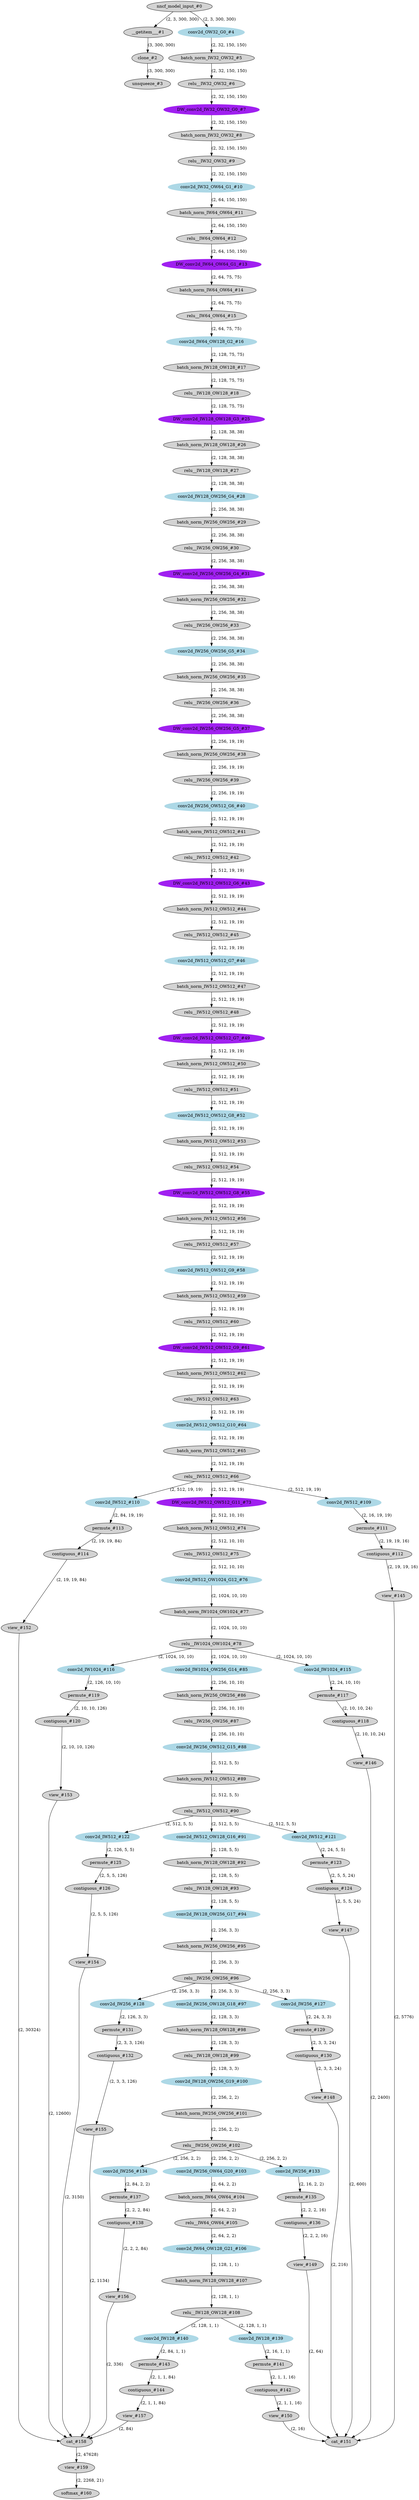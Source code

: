 strict digraph  {
"0 /nncf_model_input_0" [id=0, label="nncf_model_input_#0", style=filled, type=nncf_model_input];
"1 MobileNetSSD/__getitem___0" [id=1, label="__getitem___#1", style=filled, type=__getitem__];
"2 MobileNetSSD/clone_0" [id=2, label="clone_#2", style=filled, type=clone];
"3 MobileNetSSD/unsqueeze_0" [id=3, label="unsqueeze_#3", style=filled, type=unsqueeze];
"4 MobileNetSSD/MultiOutputSequential[basenet]/Sequential[0]/NNCFConv2d[0]/conv2d_0" [color=lightblue, id=4, label="conv2d_OW32_G0_#4", style=filled, type=conv2d];
"5 MobileNetSSD/MultiOutputSequential[basenet]/Sequential[0]/NNCFBatchNorm2d[1]/batch_norm_0" [id=5, label="batch_norm_IW32_OW32_#5", style=filled, type=batch_norm];
"6 MobileNetSSD/MultiOutputSequential[basenet]/Sequential[0]/ReLU[2]/relu__0" [id=6, label="relu__IW32_OW32_#6", style=filled, type=relu_];
"7 MobileNetSSD/MultiOutputSequential[basenet]/Sequential[1]/NNCFConv2d[0]/conv2d_0" [color=purple, id=7, label="DW_conv2d_IW32_OW32_G0_#7", style=filled, type=conv2d];
"8 MobileNetSSD/MultiOutputSequential[basenet]/Sequential[1]/NNCFBatchNorm2d[1]/batch_norm_0" [id=8, label="batch_norm_IW32_OW32_#8", style=filled, type=batch_norm];
"9 MobileNetSSD/MultiOutputSequential[basenet]/Sequential[1]/ReLU[2]/relu__0" [id=9, label="relu__IW32_OW32_#9", style=filled, type=relu_];
"10 MobileNetSSD/MultiOutputSequential[basenet]/Sequential[1]/NNCFConv2d[3]/conv2d_0" [color=lightblue, id=10, label="conv2d_IW32_OW64_G1_#10", style=filled, type=conv2d];
"11 MobileNetSSD/MultiOutputSequential[basenet]/Sequential[1]/NNCFBatchNorm2d[4]/batch_norm_0" [id=11, label="batch_norm_IW64_OW64_#11", style=filled, type=batch_norm];
"12 MobileNetSSD/MultiOutputSequential[basenet]/Sequential[1]/ReLU[5]/relu__0" [id=12, label="relu__IW64_OW64_#12", style=filled, type=relu_];
"13 MobileNetSSD/MultiOutputSequential[basenet]/Sequential[2]/NNCFConv2d[0]/conv2d_0" [color=purple, id=13, label="DW_conv2d_IW64_OW64_G1_#13", style=filled, type=conv2d];
"14 MobileNetSSD/MultiOutputSequential[basenet]/Sequential[2]/NNCFBatchNorm2d[1]/batch_norm_0" [id=14, label="batch_norm_IW64_OW64_#14", style=filled, type=batch_norm];
"15 MobileNetSSD/MultiOutputSequential[basenet]/Sequential[2]/ReLU[2]/relu__0" [id=15, label="relu__IW64_OW64_#15", style=filled, type=relu_];
"16 MobileNetSSD/MultiOutputSequential[basenet]/Sequential[2]/NNCFConv2d[3]/conv2d_0" [color=lightblue, id=16, label="conv2d_IW64_OW128_G2_#16", style=filled, type=conv2d];
"17 MobileNetSSD/MultiOutputSequential[basenet]/Sequential[2]/NNCFBatchNorm2d[4]/batch_norm_0" [id=17, label="batch_norm_IW128_OW128_#17", style=filled, type=batch_norm];
"18 MobileNetSSD/MultiOutputSequential[basenet]/Sequential[2]/ReLU[5]/relu__0" [id=18, label="relu__IW128_OW128_#18", style=filled, type=relu_];
"19 MobileNetSSD/MultiOutputSequential[basenet]/Sequential[4]/NNCFConv2d[0]/conv2d_0" [color=purple, id=19, label="DW_conv2d_IW128_OW128_G3_#25", style=filled, type=conv2d];
"20 MobileNetSSD/MultiOutputSequential[basenet]/Sequential[4]/NNCFBatchNorm2d[1]/batch_norm_0" [id=20, label="batch_norm_IW128_OW128_#26", style=filled, type=batch_norm];
"21 MobileNetSSD/MultiOutputSequential[basenet]/Sequential[4]/ReLU[2]/relu__0" [id=21, label="relu__IW128_OW128_#27", style=filled, type=relu_];
"22 MobileNetSSD/MultiOutputSequential[basenet]/Sequential[4]/NNCFConv2d[3]/conv2d_0" [color=lightblue, id=22, label="conv2d_IW128_OW256_G4_#28", style=filled, type=conv2d];
"23 MobileNetSSD/MultiOutputSequential[basenet]/Sequential[4]/NNCFBatchNorm2d[4]/batch_norm_0" [id=23, label="batch_norm_IW256_OW256_#29", style=filled, type=batch_norm];
"24 MobileNetSSD/MultiOutputSequential[basenet]/Sequential[4]/ReLU[5]/relu__0" [id=24, label="relu__IW256_OW256_#30", style=filled, type=relu_];
"25 MobileNetSSD/MultiOutputSequential[basenet]/Sequential[5]/NNCFConv2d[0]/conv2d_0" [color=purple, id=25, label="DW_conv2d_IW256_OW256_G4_#31", style=filled, type=conv2d];
"26 MobileNetSSD/MultiOutputSequential[basenet]/Sequential[5]/NNCFBatchNorm2d[1]/batch_norm_0" [id=26, label="batch_norm_IW256_OW256_#32", style=filled, type=batch_norm];
"27 MobileNetSSD/MultiOutputSequential[basenet]/Sequential[5]/ReLU[2]/relu__0" [id=27, label="relu__IW256_OW256_#33", style=filled, type=relu_];
"28 MobileNetSSD/MultiOutputSequential[basenet]/Sequential[5]/NNCFConv2d[3]/conv2d_0" [color=lightblue, id=28, label="conv2d_IW256_OW256_G5_#34", style=filled, type=conv2d];
"29 MobileNetSSD/MultiOutputSequential[basenet]/Sequential[5]/NNCFBatchNorm2d[4]/batch_norm_0" [id=29, label="batch_norm_IW256_OW256_#35", style=filled, type=batch_norm];
"30 MobileNetSSD/MultiOutputSequential[basenet]/Sequential[5]/ReLU[5]/relu__0" [id=30, label="relu__IW256_OW256_#36", style=filled, type=relu_];
"31 MobileNetSSD/MultiOutputSequential[basenet]/Sequential[6]/NNCFConv2d[0]/conv2d_0" [color=purple, id=31, label="DW_conv2d_IW256_OW256_G5_#37", style=filled, type=conv2d];
"32 MobileNetSSD/MultiOutputSequential[basenet]/Sequential[6]/NNCFBatchNorm2d[1]/batch_norm_0" [id=32, label="batch_norm_IW256_OW256_#38", style=filled, type=batch_norm];
"33 MobileNetSSD/MultiOutputSequential[basenet]/Sequential[6]/ReLU[2]/relu__0" [id=33, label="relu__IW256_OW256_#39", style=filled, type=relu_];
"34 MobileNetSSD/MultiOutputSequential[basenet]/Sequential[6]/NNCFConv2d[3]/conv2d_0" [color=lightblue, id=34, label="conv2d_IW256_OW512_G6_#40", style=filled, type=conv2d];
"35 MobileNetSSD/MultiOutputSequential[basenet]/Sequential[6]/NNCFBatchNorm2d[4]/batch_norm_0" [id=35, label="batch_norm_IW512_OW512_#41", style=filled, type=batch_norm];
"36 MobileNetSSD/MultiOutputSequential[basenet]/Sequential[6]/ReLU[5]/relu__0" [id=36, label="relu__IW512_OW512_#42", style=filled, type=relu_];
"37 MobileNetSSD/MultiOutputSequential[basenet]/Sequential[7]/NNCFConv2d[0]/conv2d_0" [color=purple, id=37, label="DW_conv2d_IW512_OW512_G6_#43", style=filled, type=conv2d];
"38 MobileNetSSD/MultiOutputSequential[basenet]/Sequential[7]/NNCFBatchNorm2d[1]/batch_norm_0" [id=38, label="batch_norm_IW512_OW512_#44", style=filled, type=batch_norm];
"39 MobileNetSSD/MultiOutputSequential[basenet]/Sequential[7]/ReLU[2]/relu__0" [id=39, label="relu__IW512_OW512_#45", style=filled, type=relu_];
"40 MobileNetSSD/MultiOutputSequential[basenet]/Sequential[7]/NNCFConv2d[3]/conv2d_0" [color=lightblue, id=40, label="conv2d_IW512_OW512_G7_#46", style=filled, type=conv2d];
"41 MobileNetSSD/MultiOutputSequential[basenet]/Sequential[7]/NNCFBatchNorm2d[4]/batch_norm_0" [id=41, label="batch_norm_IW512_OW512_#47", style=filled, type=batch_norm];
"42 MobileNetSSD/MultiOutputSequential[basenet]/Sequential[7]/ReLU[5]/relu__0" [id=42, label="relu__IW512_OW512_#48", style=filled, type=relu_];
"43 MobileNetSSD/MultiOutputSequential[basenet]/Sequential[8]/NNCFConv2d[0]/conv2d_0" [color=purple, id=43, label="DW_conv2d_IW512_OW512_G7_#49", style=filled, type=conv2d];
"44 MobileNetSSD/MultiOutputSequential[basenet]/Sequential[8]/NNCFBatchNorm2d[1]/batch_norm_0" [id=44, label="batch_norm_IW512_OW512_#50", style=filled, type=batch_norm];
"45 MobileNetSSD/MultiOutputSequential[basenet]/Sequential[8]/ReLU[2]/relu__0" [id=45, label="relu__IW512_OW512_#51", style=filled, type=relu_];
"46 MobileNetSSD/MultiOutputSequential[basenet]/Sequential[8]/NNCFConv2d[3]/conv2d_0" [color=lightblue, id=46, label="conv2d_IW512_OW512_G8_#52", style=filled, type=conv2d];
"47 MobileNetSSD/MultiOutputSequential[basenet]/Sequential[8]/NNCFBatchNorm2d[4]/batch_norm_0" [id=47, label="batch_norm_IW512_OW512_#53", style=filled, type=batch_norm];
"48 MobileNetSSD/MultiOutputSequential[basenet]/Sequential[8]/ReLU[5]/relu__0" [id=48, label="relu__IW512_OW512_#54", style=filled, type=relu_];
"49 MobileNetSSD/MultiOutputSequential[basenet]/Sequential[9]/NNCFConv2d[0]/conv2d_0" [color=purple, id=49, label="DW_conv2d_IW512_OW512_G8_#55", style=filled, type=conv2d];
"50 MobileNetSSD/MultiOutputSequential[basenet]/Sequential[9]/NNCFBatchNorm2d[1]/batch_norm_0" [id=50, label="batch_norm_IW512_OW512_#56", style=filled, type=batch_norm];
"51 MobileNetSSD/MultiOutputSequential[basenet]/Sequential[9]/ReLU[2]/relu__0" [id=51, label="relu__IW512_OW512_#57", style=filled, type=relu_];
"52 MobileNetSSD/MultiOutputSequential[basenet]/Sequential[9]/NNCFConv2d[3]/conv2d_0" [color=lightblue, id=52, label="conv2d_IW512_OW512_G9_#58", style=filled, type=conv2d];
"53 MobileNetSSD/MultiOutputSequential[basenet]/Sequential[9]/NNCFBatchNorm2d[4]/batch_norm_0" [id=53, label="batch_norm_IW512_OW512_#59", style=filled, type=batch_norm];
"54 MobileNetSSD/MultiOutputSequential[basenet]/Sequential[9]/ReLU[5]/relu__0" [id=54, label="relu__IW512_OW512_#60", style=filled, type=relu_];
"55 MobileNetSSD/MultiOutputSequential[basenet]/Sequential[10]/NNCFConv2d[0]/conv2d_0" [color=purple, id=55, label="DW_conv2d_IW512_OW512_G9_#61", style=filled, type=conv2d];
"56 MobileNetSSD/MultiOutputSequential[basenet]/Sequential[10]/NNCFBatchNorm2d[1]/batch_norm_0" [id=56, label="batch_norm_IW512_OW512_#62", style=filled, type=batch_norm];
"57 MobileNetSSD/MultiOutputSequential[basenet]/Sequential[10]/ReLU[2]/relu__0" [id=57, label="relu__IW512_OW512_#63", style=filled, type=relu_];
"58 MobileNetSSD/MultiOutputSequential[basenet]/Sequential[10]/NNCFConv2d[3]/conv2d_0" [color=lightblue, id=58, label="conv2d_IW512_OW512_G10_#64", style=filled, type=conv2d];
"59 MobileNetSSD/MultiOutputSequential[basenet]/Sequential[10]/NNCFBatchNorm2d[4]/batch_norm_0" [id=59, label="batch_norm_IW512_OW512_#65", style=filled, type=batch_norm];
"60 MobileNetSSD/MultiOutputSequential[basenet]/Sequential[10]/ReLU[5]/relu__0" [id=60, label="relu__IW512_OW512_#66", style=filled, type=relu_];
"61 MobileNetSSD/MultiOutputSequential[basenet]/Sequential[12]/NNCFConv2d[0]/conv2d_0" [color=purple, id=61, label="DW_conv2d_IW512_OW512_G11_#73", style=filled, type=conv2d];
"62 MobileNetSSD/MultiOutputSequential[basenet]/Sequential[12]/NNCFBatchNorm2d[1]/batch_norm_0" [id=62, label="batch_norm_IW512_OW512_#74", style=filled, type=batch_norm];
"63 MobileNetSSD/MultiOutputSequential[basenet]/Sequential[12]/ReLU[2]/relu__0" [id=63, label="relu__IW512_OW512_#75", style=filled, type=relu_];
"64 MobileNetSSD/MultiOutputSequential[basenet]/Sequential[12]/NNCFConv2d[3]/conv2d_0" [color=lightblue, id=64, label="conv2d_IW512_OW1024_G12_#76", style=filled, type=conv2d];
"65 MobileNetSSD/MultiOutputSequential[basenet]/Sequential[12]/NNCFBatchNorm2d[4]/batch_norm_0" [id=65, label="batch_norm_IW1024_OW1024_#77", style=filled, type=batch_norm];
"66 MobileNetSSD/MultiOutputSequential[basenet]/Sequential[12]/ReLU[5]/relu__0" [id=66, label="relu__IW1024_OW1024_#78", style=filled, type=relu_];
"67 MobileNetSSD/MultiOutputSequential[extras]/Sequential[0]/NNCFConv2d[0]/conv2d_0" [color=lightblue, id=67, label="conv2d_IW1024_OW256_G14_#85", style=filled, type=conv2d];
"68 MobileNetSSD/MultiOutputSequential[extras]/Sequential[0]/NNCFBatchNorm2d[1]/batch_norm_0" [id=68, label="batch_norm_IW256_OW256_#86", style=filled, type=batch_norm];
"69 MobileNetSSD/MultiOutputSequential[extras]/Sequential[0]/ReLU[2]/relu__0" [id=69, label="relu__IW256_OW256_#87", style=filled, type=relu_];
"70 MobileNetSSD/MultiOutputSequential[extras]/Sequential[1]/NNCFConv2d[0]/conv2d_0" [color=lightblue, id=70, label="conv2d_IW256_OW512_G15_#88", style=filled, type=conv2d];
"71 MobileNetSSD/MultiOutputSequential[extras]/Sequential[1]/NNCFBatchNorm2d[1]/batch_norm_0" [id=71, label="batch_norm_IW512_OW512_#89", style=filled, type=batch_norm];
"72 MobileNetSSD/MultiOutputSequential[extras]/Sequential[1]/ReLU[2]/relu__0" [id=72, label="relu__IW512_OW512_#90", style=filled, type=relu_];
"73 MobileNetSSD/MultiOutputSequential[extras]/Sequential[2]/NNCFConv2d[0]/conv2d_0" [color=lightblue, id=73, label="conv2d_IW512_OW128_G16_#91", style=filled, type=conv2d];
"74 MobileNetSSD/MultiOutputSequential[extras]/Sequential[2]/NNCFBatchNorm2d[1]/batch_norm_0" [id=74, label="batch_norm_IW128_OW128_#92", style=filled, type=batch_norm];
"75 MobileNetSSD/MultiOutputSequential[extras]/Sequential[2]/ReLU[2]/relu__0" [id=75, label="relu__IW128_OW128_#93", style=filled, type=relu_];
"76 MobileNetSSD/MultiOutputSequential[extras]/Sequential[3]/NNCFConv2d[0]/conv2d_0" [color=lightblue, id=76, label="conv2d_IW128_OW256_G17_#94", style=filled, type=conv2d];
"77 MobileNetSSD/MultiOutputSequential[extras]/Sequential[3]/NNCFBatchNorm2d[1]/batch_norm_0" [id=77, label="batch_norm_IW256_OW256_#95", style=filled, type=batch_norm];
"78 MobileNetSSD/MultiOutputSequential[extras]/Sequential[3]/ReLU[2]/relu__0" [id=78, label="relu__IW256_OW256_#96", style=filled, type=relu_];
"79 MobileNetSSD/MultiOutputSequential[extras]/Sequential[4]/NNCFConv2d[0]/conv2d_0" [color=lightblue, id=79, label="conv2d_IW256_OW128_G18_#97", style=filled, type=conv2d];
"80 MobileNetSSD/MultiOutputSequential[extras]/Sequential[4]/NNCFBatchNorm2d[1]/batch_norm_0" [id=80, label="batch_norm_IW128_OW128_#98", style=filled, type=batch_norm];
"81 MobileNetSSD/MultiOutputSequential[extras]/Sequential[4]/ReLU[2]/relu__0" [id=81, label="relu__IW128_OW128_#99", style=filled, type=relu_];
"82 MobileNetSSD/MultiOutputSequential[extras]/Sequential[5]/NNCFConv2d[0]/conv2d_0" [color=lightblue, id=82, label="conv2d_IW128_OW256_G19_#100", style=filled, type=conv2d];
"83 MobileNetSSD/MultiOutputSequential[extras]/Sequential[5]/NNCFBatchNorm2d[1]/batch_norm_0" [id=83, label="batch_norm_IW256_OW256_#101", style=filled, type=batch_norm];
"84 MobileNetSSD/MultiOutputSequential[extras]/Sequential[5]/ReLU[2]/relu__0" [id=84, label="relu__IW256_OW256_#102", style=filled, type=relu_];
"85 MobileNetSSD/MultiOutputSequential[extras]/Sequential[6]/NNCFConv2d[0]/conv2d_0" [color=lightblue, id=85, label="conv2d_IW256_OW64_G20_#103", style=filled, type=conv2d];
"86 MobileNetSSD/MultiOutputSequential[extras]/Sequential[6]/NNCFBatchNorm2d[1]/batch_norm_0" [id=86, label="batch_norm_IW64_OW64_#104", style=filled, type=batch_norm];
"87 MobileNetSSD/MultiOutputSequential[extras]/Sequential[6]/ReLU[2]/relu__0" [id=87, label="relu__IW64_OW64_#105", style=filled, type=relu_];
"88 MobileNetSSD/MultiOutputSequential[extras]/Sequential[7]/NNCFConv2d[0]/conv2d_0" [color=lightblue, id=88, label="conv2d_IW64_OW128_G21_#106", style=filled, type=conv2d];
"89 MobileNetSSD/MultiOutputSequential[extras]/Sequential[7]/NNCFBatchNorm2d[1]/batch_norm_0" [id=89, label="batch_norm_IW128_OW128_#107", style=filled, type=batch_norm];
"90 MobileNetSSD/MultiOutputSequential[extras]/Sequential[7]/ReLU[2]/relu__0" [id=90, label="relu__IW128_OW128_#108", style=filled, type=relu_];
"91 MobileNetSSD/SSDDetectionOutput[detection_head]/ModuleList[heads]/SSDHead[0]/NNCFConv2d[loc]/conv2d_0" [color=lightblue, id=91, label="conv2d_IW512_#109", style=filled, type=conv2d];
"92 MobileNetSSD/SSDDetectionOutput[detection_head]/ModuleList[heads]/SSDHead[0]/NNCFConv2d[conf]/conv2d_0" [color=lightblue, id=92, label="conv2d_IW512_#110", style=filled, type=conv2d];
"93 MobileNetSSD/SSDDetectionOutput[detection_head]/ModuleList[heads]/SSDHead[0]/permute_0" [id=93, label="permute_#111", style=filled, type=permute];
"94 MobileNetSSD/SSDDetectionOutput[detection_head]/ModuleList[heads]/SSDHead[0]/contiguous_0" [id=94, label="contiguous_#112", style=filled, type=contiguous];
"95 MobileNetSSD/SSDDetectionOutput[detection_head]/ModuleList[heads]/SSDHead[0]/permute_1" [id=95, label="permute_#113", style=filled, type=permute];
"96 MobileNetSSD/SSDDetectionOutput[detection_head]/ModuleList[heads]/SSDHead[0]/contiguous_1" [id=96, label="contiguous_#114", style=filled, type=contiguous];
"97 MobileNetSSD/SSDDetectionOutput[detection_head]/ModuleList[heads]/SSDHead[1]/NNCFConv2d[loc]/conv2d_0" [color=lightblue, id=97, label="conv2d_IW1024_#115", style=filled, type=conv2d];
"98 MobileNetSSD/SSDDetectionOutput[detection_head]/ModuleList[heads]/SSDHead[1]/NNCFConv2d[conf]/conv2d_0" [color=lightblue, id=98, label="conv2d_IW1024_#116", style=filled, type=conv2d];
"99 MobileNetSSD/SSDDetectionOutput[detection_head]/ModuleList[heads]/SSDHead[1]/permute_0" [id=99, label="permute_#117", style=filled, type=permute];
"100 MobileNetSSD/SSDDetectionOutput[detection_head]/ModuleList[heads]/SSDHead[1]/contiguous_0" [id=100, label="contiguous_#118", style=filled, type=contiguous];
"101 MobileNetSSD/SSDDetectionOutput[detection_head]/ModuleList[heads]/SSDHead[1]/permute_1" [id=101, label="permute_#119", style=filled, type=permute];
"102 MobileNetSSD/SSDDetectionOutput[detection_head]/ModuleList[heads]/SSDHead[1]/contiguous_1" [id=102, label="contiguous_#120", style=filled, type=contiguous];
"103 MobileNetSSD/SSDDetectionOutput[detection_head]/ModuleList[heads]/SSDHead[2]/NNCFConv2d[loc]/conv2d_0" [color=lightblue, id=103, label="conv2d_IW512_#121", style=filled, type=conv2d];
"104 MobileNetSSD/SSDDetectionOutput[detection_head]/ModuleList[heads]/SSDHead[2]/NNCFConv2d[conf]/conv2d_0" [color=lightblue, id=104, label="conv2d_IW512_#122", style=filled, type=conv2d];
"105 MobileNetSSD/SSDDetectionOutput[detection_head]/ModuleList[heads]/SSDHead[2]/permute_0" [id=105, label="permute_#123", style=filled, type=permute];
"106 MobileNetSSD/SSDDetectionOutput[detection_head]/ModuleList[heads]/SSDHead[2]/contiguous_0" [id=106, label="contiguous_#124", style=filled, type=contiguous];
"107 MobileNetSSD/SSDDetectionOutput[detection_head]/ModuleList[heads]/SSDHead[2]/permute_1" [id=107, label="permute_#125", style=filled, type=permute];
"108 MobileNetSSD/SSDDetectionOutput[detection_head]/ModuleList[heads]/SSDHead[2]/contiguous_1" [id=108, label="contiguous_#126", style=filled, type=contiguous];
"109 MobileNetSSD/SSDDetectionOutput[detection_head]/ModuleList[heads]/SSDHead[3]/NNCFConv2d[loc]/conv2d_0" [color=lightblue, id=109, label="conv2d_IW256_#127", style=filled, type=conv2d];
"110 MobileNetSSD/SSDDetectionOutput[detection_head]/ModuleList[heads]/SSDHead[3]/NNCFConv2d[conf]/conv2d_0" [color=lightblue, id=110, label="conv2d_IW256_#128", style=filled, type=conv2d];
"111 MobileNetSSD/SSDDetectionOutput[detection_head]/ModuleList[heads]/SSDHead[3]/permute_0" [id=111, label="permute_#129", style=filled, type=permute];
"112 MobileNetSSD/SSDDetectionOutput[detection_head]/ModuleList[heads]/SSDHead[3]/contiguous_0" [id=112, label="contiguous_#130", style=filled, type=contiguous];
"113 MobileNetSSD/SSDDetectionOutput[detection_head]/ModuleList[heads]/SSDHead[3]/permute_1" [id=113, label="permute_#131", style=filled, type=permute];
"114 MobileNetSSD/SSDDetectionOutput[detection_head]/ModuleList[heads]/SSDHead[3]/contiguous_1" [id=114, label="contiguous_#132", style=filled, type=contiguous];
"115 MobileNetSSD/SSDDetectionOutput[detection_head]/ModuleList[heads]/SSDHead[4]/NNCFConv2d[loc]/conv2d_0" [color=lightblue, id=115, label="conv2d_IW256_#133", style=filled, type=conv2d];
"116 MobileNetSSD/SSDDetectionOutput[detection_head]/ModuleList[heads]/SSDHead[4]/NNCFConv2d[conf]/conv2d_0" [color=lightblue, id=116, label="conv2d_IW256_#134", style=filled, type=conv2d];
"117 MobileNetSSD/SSDDetectionOutput[detection_head]/ModuleList[heads]/SSDHead[4]/permute_0" [id=117, label="permute_#135", style=filled, type=permute];
"118 MobileNetSSD/SSDDetectionOutput[detection_head]/ModuleList[heads]/SSDHead[4]/contiguous_0" [id=118, label="contiguous_#136", style=filled, type=contiguous];
"119 MobileNetSSD/SSDDetectionOutput[detection_head]/ModuleList[heads]/SSDHead[4]/permute_1" [id=119, label="permute_#137", style=filled, type=permute];
"120 MobileNetSSD/SSDDetectionOutput[detection_head]/ModuleList[heads]/SSDHead[4]/contiguous_1" [id=120, label="contiguous_#138", style=filled, type=contiguous];
"121 MobileNetSSD/SSDDetectionOutput[detection_head]/ModuleList[heads]/SSDHead[5]/NNCFConv2d[loc]/conv2d_0" [color=lightblue, id=121, label="conv2d_IW128_#139", style=filled, type=conv2d];
"122 MobileNetSSD/SSDDetectionOutput[detection_head]/ModuleList[heads]/SSDHead[5]/NNCFConv2d[conf]/conv2d_0" [color=lightblue, id=122, label="conv2d_IW128_#140", style=filled, type=conv2d];
"123 MobileNetSSD/SSDDetectionOutput[detection_head]/ModuleList[heads]/SSDHead[5]/permute_0" [id=123, label="permute_#141", style=filled, type=permute];
"124 MobileNetSSD/SSDDetectionOutput[detection_head]/ModuleList[heads]/SSDHead[5]/contiguous_0" [id=124, label="contiguous_#142", style=filled, type=contiguous];
"125 MobileNetSSD/SSDDetectionOutput[detection_head]/ModuleList[heads]/SSDHead[5]/permute_1" [id=125, label="permute_#143", style=filled, type=permute];
"126 MobileNetSSD/SSDDetectionOutput[detection_head]/ModuleList[heads]/SSDHead[5]/contiguous_1" [id=126, label="contiguous_#144", style=filled, type=contiguous];
"127 MobileNetSSD/SSDDetectionOutput[detection_head]/view_0" [id=127, label="view_#145", style=filled, type=view];
"128 MobileNetSSD/SSDDetectionOutput[detection_head]/view_1" [id=128, label="view_#146", style=filled, type=view];
"129 MobileNetSSD/SSDDetectionOutput[detection_head]/view_2" [id=129, label="view_#147", style=filled, type=view];
"130 MobileNetSSD/SSDDetectionOutput[detection_head]/view_3" [id=130, label="view_#148", style=filled, type=view];
"131 MobileNetSSD/SSDDetectionOutput[detection_head]/view_4" [id=131, label="view_#149", style=filled, type=view];
"132 MobileNetSSD/SSDDetectionOutput[detection_head]/view_5" [id=132, label="view_#150", style=filled, type=view];
"133 MobileNetSSD/SSDDetectionOutput[detection_head]/cat_0" [id=133, label="cat_#151", style=filled, type=cat];
"134 MobileNetSSD/SSDDetectionOutput[detection_head]/view_6" [id=134, label="view_#152", style=filled, type=view];
"135 MobileNetSSD/SSDDetectionOutput[detection_head]/view_7" [id=135, label="view_#153", style=filled, type=view];
"136 MobileNetSSD/SSDDetectionOutput[detection_head]/view_8" [id=136, label="view_#154", style=filled, type=view];
"137 MobileNetSSD/SSDDetectionOutput[detection_head]/view_9" [id=137, label="view_#155", style=filled, type=view];
"138 MobileNetSSD/SSDDetectionOutput[detection_head]/view_10" [id=138, label="view_#156", style=filled, type=view];
"139 MobileNetSSD/SSDDetectionOutput[detection_head]/view_11" [id=139, label="view_#157", style=filled, type=view];
"140 MobileNetSSD/SSDDetectionOutput[detection_head]/cat_1" [id=140, label="cat_#158", style=filled, type=cat];
"141 MobileNetSSD/SSDDetectionOutput[detection_head]/view_12" [id=141, label="view_#159", style=filled, type=view];
"142 MobileNetSSD/SSDDetectionOutput[detection_head]/softmax_0" [id=142, label="softmax_#160", style=filled, type=softmax];
"0 /nncf_model_input_0" -> "1 MobileNetSSD/__getitem___0"  [label="(2, 3, 300, 300)", style=solid];
"0 /nncf_model_input_0" -> "4 MobileNetSSD/MultiOutputSequential[basenet]/Sequential[0]/NNCFConv2d[0]/conv2d_0"  [label="(2, 3, 300, 300)", style=solid];
"1 MobileNetSSD/__getitem___0" -> "2 MobileNetSSD/clone_0"  [label="(3, 300, 300)", style=solid];
"2 MobileNetSSD/clone_0" -> "3 MobileNetSSD/unsqueeze_0"  [label="(3, 300, 300)", style=solid];
"4 MobileNetSSD/MultiOutputSequential[basenet]/Sequential[0]/NNCFConv2d[0]/conv2d_0" -> "5 MobileNetSSD/MultiOutputSequential[basenet]/Sequential[0]/NNCFBatchNorm2d[1]/batch_norm_0"  [label="(2, 32, 150, 150)", style=solid];
"5 MobileNetSSD/MultiOutputSequential[basenet]/Sequential[0]/NNCFBatchNorm2d[1]/batch_norm_0" -> "6 MobileNetSSD/MultiOutputSequential[basenet]/Sequential[0]/ReLU[2]/relu__0"  [label="(2, 32, 150, 150)", style=solid];
"6 MobileNetSSD/MultiOutputSequential[basenet]/Sequential[0]/ReLU[2]/relu__0" -> "7 MobileNetSSD/MultiOutputSequential[basenet]/Sequential[1]/NNCFConv2d[0]/conv2d_0"  [label="(2, 32, 150, 150)", style=solid];
"7 MobileNetSSD/MultiOutputSequential[basenet]/Sequential[1]/NNCFConv2d[0]/conv2d_0" -> "8 MobileNetSSD/MultiOutputSequential[basenet]/Sequential[1]/NNCFBatchNorm2d[1]/batch_norm_0"  [label="(2, 32, 150, 150)", style=solid];
"8 MobileNetSSD/MultiOutputSequential[basenet]/Sequential[1]/NNCFBatchNorm2d[1]/batch_norm_0" -> "9 MobileNetSSD/MultiOutputSequential[basenet]/Sequential[1]/ReLU[2]/relu__0"  [label="(2, 32, 150, 150)", style=solid];
"9 MobileNetSSD/MultiOutputSequential[basenet]/Sequential[1]/ReLU[2]/relu__0" -> "10 MobileNetSSD/MultiOutputSequential[basenet]/Sequential[1]/NNCFConv2d[3]/conv2d_0"  [label="(2, 32, 150, 150)", style=solid];
"10 MobileNetSSD/MultiOutputSequential[basenet]/Sequential[1]/NNCFConv2d[3]/conv2d_0" -> "11 MobileNetSSD/MultiOutputSequential[basenet]/Sequential[1]/NNCFBatchNorm2d[4]/batch_norm_0"  [label="(2, 64, 150, 150)", style=solid];
"11 MobileNetSSD/MultiOutputSequential[basenet]/Sequential[1]/NNCFBatchNorm2d[4]/batch_norm_0" -> "12 MobileNetSSD/MultiOutputSequential[basenet]/Sequential[1]/ReLU[5]/relu__0"  [label="(2, 64, 150, 150)", style=solid];
"12 MobileNetSSD/MultiOutputSequential[basenet]/Sequential[1]/ReLU[5]/relu__0" -> "13 MobileNetSSD/MultiOutputSequential[basenet]/Sequential[2]/NNCFConv2d[0]/conv2d_0"  [label="(2, 64, 150, 150)", style=solid];
"13 MobileNetSSD/MultiOutputSequential[basenet]/Sequential[2]/NNCFConv2d[0]/conv2d_0" -> "14 MobileNetSSD/MultiOutputSequential[basenet]/Sequential[2]/NNCFBatchNorm2d[1]/batch_norm_0"  [label="(2, 64, 75, 75)", style=solid];
"14 MobileNetSSD/MultiOutputSequential[basenet]/Sequential[2]/NNCFBatchNorm2d[1]/batch_norm_0" -> "15 MobileNetSSD/MultiOutputSequential[basenet]/Sequential[2]/ReLU[2]/relu__0"  [label="(2, 64, 75, 75)", style=solid];
"15 MobileNetSSD/MultiOutputSequential[basenet]/Sequential[2]/ReLU[2]/relu__0" -> "16 MobileNetSSD/MultiOutputSequential[basenet]/Sequential[2]/NNCFConv2d[3]/conv2d_0"  [label="(2, 64, 75, 75)", style=solid];
"16 MobileNetSSD/MultiOutputSequential[basenet]/Sequential[2]/NNCFConv2d[3]/conv2d_0" -> "17 MobileNetSSD/MultiOutputSequential[basenet]/Sequential[2]/NNCFBatchNorm2d[4]/batch_norm_0"  [label="(2, 128, 75, 75)", style=solid];
"17 MobileNetSSD/MultiOutputSequential[basenet]/Sequential[2]/NNCFBatchNorm2d[4]/batch_norm_0" -> "18 MobileNetSSD/MultiOutputSequential[basenet]/Sequential[2]/ReLU[5]/relu__0"  [label="(2, 128, 75, 75)", style=solid];
"18 MobileNetSSD/MultiOutputSequential[basenet]/Sequential[2]/ReLU[5]/relu__0" -> "19 MobileNetSSD/MultiOutputSequential[basenet]/Sequential[4]/NNCFConv2d[0]/conv2d_0"  [label="(2, 128, 75, 75)", style=solid];
"19 MobileNetSSD/MultiOutputSequential[basenet]/Sequential[4]/NNCFConv2d[0]/conv2d_0" -> "20 MobileNetSSD/MultiOutputSequential[basenet]/Sequential[4]/NNCFBatchNorm2d[1]/batch_norm_0"  [label="(2, 128, 38, 38)", style=solid];
"20 MobileNetSSD/MultiOutputSequential[basenet]/Sequential[4]/NNCFBatchNorm2d[1]/batch_norm_0" -> "21 MobileNetSSD/MultiOutputSequential[basenet]/Sequential[4]/ReLU[2]/relu__0"  [label="(2, 128, 38, 38)", style=solid];
"21 MobileNetSSD/MultiOutputSequential[basenet]/Sequential[4]/ReLU[2]/relu__0" -> "22 MobileNetSSD/MultiOutputSequential[basenet]/Sequential[4]/NNCFConv2d[3]/conv2d_0"  [label="(2, 128, 38, 38)", style=solid];
"22 MobileNetSSD/MultiOutputSequential[basenet]/Sequential[4]/NNCFConv2d[3]/conv2d_0" -> "23 MobileNetSSD/MultiOutputSequential[basenet]/Sequential[4]/NNCFBatchNorm2d[4]/batch_norm_0"  [label="(2, 256, 38, 38)", style=solid];
"23 MobileNetSSD/MultiOutputSequential[basenet]/Sequential[4]/NNCFBatchNorm2d[4]/batch_norm_0" -> "24 MobileNetSSD/MultiOutputSequential[basenet]/Sequential[4]/ReLU[5]/relu__0"  [label="(2, 256, 38, 38)", style=solid];
"24 MobileNetSSD/MultiOutputSequential[basenet]/Sequential[4]/ReLU[5]/relu__0" -> "25 MobileNetSSD/MultiOutputSequential[basenet]/Sequential[5]/NNCFConv2d[0]/conv2d_0"  [label="(2, 256, 38, 38)", style=solid];
"25 MobileNetSSD/MultiOutputSequential[basenet]/Sequential[5]/NNCFConv2d[0]/conv2d_0" -> "26 MobileNetSSD/MultiOutputSequential[basenet]/Sequential[5]/NNCFBatchNorm2d[1]/batch_norm_0"  [label="(2, 256, 38, 38)", style=solid];
"26 MobileNetSSD/MultiOutputSequential[basenet]/Sequential[5]/NNCFBatchNorm2d[1]/batch_norm_0" -> "27 MobileNetSSD/MultiOutputSequential[basenet]/Sequential[5]/ReLU[2]/relu__0"  [label="(2, 256, 38, 38)", style=solid];
"27 MobileNetSSD/MultiOutputSequential[basenet]/Sequential[5]/ReLU[2]/relu__0" -> "28 MobileNetSSD/MultiOutputSequential[basenet]/Sequential[5]/NNCFConv2d[3]/conv2d_0"  [label="(2, 256, 38, 38)", style=solid];
"28 MobileNetSSD/MultiOutputSequential[basenet]/Sequential[5]/NNCFConv2d[3]/conv2d_0" -> "29 MobileNetSSD/MultiOutputSequential[basenet]/Sequential[5]/NNCFBatchNorm2d[4]/batch_norm_0"  [label="(2, 256, 38, 38)", style=solid];
"29 MobileNetSSD/MultiOutputSequential[basenet]/Sequential[5]/NNCFBatchNorm2d[4]/batch_norm_0" -> "30 MobileNetSSD/MultiOutputSequential[basenet]/Sequential[5]/ReLU[5]/relu__0"  [label="(2, 256, 38, 38)", style=solid];
"30 MobileNetSSD/MultiOutputSequential[basenet]/Sequential[5]/ReLU[5]/relu__0" -> "31 MobileNetSSD/MultiOutputSequential[basenet]/Sequential[6]/NNCFConv2d[0]/conv2d_0"  [label="(2, 256, 38, 38)", style=solid];
"31 MobileNetSSD/MultiOutputSequential[basenet]/Sequential[6]/NNCFConv2d[0]/conv2d_0" -> "32 MobileNetSSD/MultiOutputSequential[basenet]/Sequential[6]/NNCFBatchNorm2d[1]/batch_norm_0"  [label="(2, 256, 19, 19)", style=solid];
"32 MobileNetSSD/MultiOutputSequential[basenet]/Sequential[6]/NNCFBatchNorm2d[1]/batch_norm_0" -> "33 MobileNetSSD/MultiOutputSequential[basenet]/Sequential[6]/ReLU[2]/relu__0"  [label="(2, 256, 19, 19)", style=solid];
"33 MobileNetSSD/MultiOutputSequential[basenet]/Sequential[6]/ReLU[2]/relu__0" -> "34 MobileNetSSD/MultiOutputSequential[basenet]/Sequential[6]/NNCFConv2d[3]/conv2d_0"  [label="(2, 256, 19, 19)", style=solid];
"34 MobileNetSSD/MultiOutputSequential[basenet]/Sequential[6]/NNCFConv2d[3]/conv2d_0" -> "35 MobileNetSSD/MultiOutputSequential[basenet]/Sequential[6]/NNCFBatchNorm2d[4]/batch_norm_0"  [label="(2, 512, 19, 19)", style=solid];
"35 MobileNetSSD/MultiOutputSequential[basenet]/Sequential[6]/NNCFBatchNorm2d[4]/batch_norm_0" -> "36 MobileNetSSD/MultiOutputSequential[basenet]/Sequential[6]/ReLU[5]/relu__0"  [label="(2, 512, 19, 19)", style=solid];
"36 MobileNetSSD/MultiOutputSequential[basenet]/Sequential[6]/ReLU[5]/relu__0" -> "37 MobileNetSSD/MultiOutputSequential[basenet]/Sequential[7]/NNCFConv2d[0]/conv2d_0"  [label="(2, 512, 19, 19)", style=solid];
"37 MobileNetSSD/MultiOutputSequential[basenet]/Sequential[7]/NNCFConv2d[0]/conv2d_0" -> "38 MobileNetSSD/MultiOutputSequential[basenet]/Sequential[7]/NNCFBatchNorm2d[1]/batch_norm_0"  [label="(2, 512, 19, 19)", style=solid];
"38 MobileNetSSD/MultiOutputSequential[basenet]/Sequential[7]/NNCFBatchNorm2d[1]/batch_norm_0" -> "39 MobileNetSSD/MultiOutputSequential[basenet]/Sequential[7]/ReLU[2]/relu__0"  [label="(2, 512, 19, 19)", style=solid];
"39 MobileNetSSD/MultiOutputSequential[basenet]/Sequential[7]/ReLU[2]/relu__0" -> "40 MobileNetSSD/MultiOutputSequential[basenet]/Sequential[7]/NNCFConv2d[3]/conv2d_0"  [label="(2, 512, 19, 19)", style=solid];
"40 MobileNetSSD/MultiOutputSequential[basenet]/Sequential[7]/NNCFConv2d[3]/conv2d_0" -> "41 MobileNetSSD/MultiOutputSequential[basenet]/Sequential[7]/NNCFBatchNorm2d[4]/batch_norm_0"  [label="(2, 512, 19, 19)", style=solid];
"41 MobileNetSSD/MultiOutputSequential[basenet]/Sequential[7]/NNCFBatchNorm2d[4]/batch_norm_0" -> "42 MobileNetSSD/MultiOutputSequential[basenet]/Sequential[7]/ReLU[5]/relu__0"  [label="(2, 512, 19, 19)", style=solid];
"42 MobileNetSSD/MultiOutputSequential[basenet]/Sequential[7]/ReLU[5]/relu__0" -> "43 MobileNetSSD/MultiOutputSequential[basenet]/Sequential[8]/NNCFConv2d[0]/conv2d_0"  [label="(2, 512, 19, 19)", style=solid];
"43 MobileNetSSD/MultiOutputSequential[basenet]/Sequential[8]/NNCFConv2d[0]/conv2d_0" -> "44 MobileNetSSD/MultiOutputSequential[basenet]/Sequential[8]/NNCFBatchNorm2d[1]/batch_norm_0"  [label="(2, 512, 19, 19)", style=solid];
"44 MobileNetSSD/MultiOutputSequential[basenet]/Sequential[8]/NNCFBatchNorm2d[1]/batch_norm_0" -> "45 MobileNetSSD/MultiOutputSequential[basenet]/Sequential[8]/ReLU[2]/relu__0"  [label="(2, 512, 19, 19)", style=solid];
"45 MobileNetSSD/MultiOutputSequential[basenet]/Sequential[8]/ReLU[2]/relu__0" -> "46 MobileNetSSD/MultiOutputSequential[basenet]/Sequential[8]/NNCFConv2d[3]/conv2d_0"  [label="(2, 512, 19, 19)", style=solid];
"46 MobileNetSSD/MultiOutputSequential[basenet]/Sequential[8]/NNCFConv2d[3]/conv2d_0" -> "47 MobileNetSSD/MultiOutputSequential[basenet]/Sequential[8]/NNCFBatchNorm2d[4]/batch_norm_0"  [label="(2, 512, 19, 19)", style=solid];
"47 MobileNetSSD/MultiOutputSequential[basenet]/Sequential[8]/NNCFBatchNorm2d[4]/batch_norm_0" -> "48 MobileNetSSD/MultiOutputSequential[basenet]/Sequential[8]/ReLU[5]/relu__0"  [label="(2, 512, 19, 19)", style=solid];
"48 MobileNetSSD/MultiOutputSequential[basenet]/Sequential[8]/ReLU[5]/relu__0" -> "49 MobileNetSSD/MultiOutputSequential[basenet]/Sequential[9]/NNCFConv2d[0]/conv2d_0"  [label="(2, 512, 19, 19)", style=solid];
"49 MobileNetSSD/MultiOutputSequential[basenet]/Sequential[9]/NNCFConv2d[0]/conv2d_0" -> "50 MobileNetSSD/MultiOutputSequential[basenet]/Sequential[9]/NNCFBatchNorm2d[1]/batch_norm_0"  [label="(2, 512, 19, 19)", style=solid];
"50 MobileNetSSD/MultiOutputSequential[basenet]/Sequential[9]/NNCFBatchNorm2d[1]/batch_norm_0" -> "51 MobileNetSSD/MultiOutputSequential[basenet]/Sequential[9]/ReLU[2]/relu__0"  [label="(2, 512, 19, 19)", style=solid];
"51 MobileNetSSD/MultiOutputSequential[basenet]/Sequential[9]/ReLU[2]/relu__0" -> "52 MobileNetSSD/MultiOutputSequential[basenet]/Sequential[9]/NNCFConv2d[3]/conv2d_0"  [label="(2, 512, 19, 19)", style=solid];
"52 MobileNetSSD/MultiOutputSequential[basenet]/Sequential[9]/NNCFConv2d[3]/conv2d_0" -> "53 MobileNetSSD/MultiOutputSequential[basenet]/Sequential[9]/NNCFBatchNorm2d[4]/batch_norm_0"  [label="(2, 512, 19, 19)", style=solid];
"53 MobileNetSSD/MultiOutputSequential[basenet]/Sequential[9]/NNCFBatchNorm2d[4]/batch_norm_0" -> "54 MobileNetSSD/MultiOutputSequential[basenet]/Sequential[9]/ReLU[5]/relu__0"  [label="(2, 512, 19, 19)", style=solid];
"54 MobileNetSSD/MultiOutputSequential[basenet]/Sequential[9]/ReLU[5]/relu__0" -> "55 MobileNetSSD/MultiOutputSequential[basenet]/Sequential[10]/NNCFConv2d[0]/conv2d_0"  [label="(2, 512, 19, 19)", style=solid];
"55 MobileNetSSD/MultiOutputSequential[basenet]/Sequential[10]/NNCFConv2d[0]/conv2d_0" -> "56 MobileNetSSD/MultiOutputSequential[basenet]/Sequential[10]/NNCFBatchNorm2d[1]/batch_norm_0"  [label="(2, 512, 19, 19)", style=solid];
"56 MobileNetSSD/MultiOutputSequential[basenet]/Sequential[10]/NNCFBatchNorm2d[1]/batch_norm_0" -> "57 MobileNetSSD/MultiOutputSequential[basenet]/Sequential[10]/ReLU[2]/relu__0"  [label="(2, 512, 19, 19)", style=solid];
"57 MobileNetSSD/MultiOutputSequential[basenet]/Sequential[10]/ReLU[2]/relu__0" -> "58 MobileNetSSD/MultiOutputSequential[basenet]/Sequential[10]/NNCFConv2d[3]/conv2d_0"  [label="(2, 512, 19, 19)", style=solid];
"58 MobileNetSSD/MultiOutputSequential[basenet]/Sequential[10]/NNCFConv2d[3]/conv2d_0" -> "59 MobileNetSSD/MultiOutputSequential[basenet]/Sequential[10]/NNCFBatchNorm2d[4]/batch_norm_0"  [label="(2, 512, 19, 19)", style=solid];
"59 MobileNetSSD/MultiOutputSequential[basenet]/Sequential[10]/NNCFBatchNorm2d[4]/batch_norm_0" -> "60 MobileNetSSD/MultiOutputSequential[basenet]/Sequential[10]/ReLU[5]/relu__0"  [label="(2, 512, 19, 19)", style=solid];
"60 MobileNetSSD/MultiOutputSequential[basenet]/Sequential[10]/ReLU[5]/relu__0" -> "61 MobileNetSSD/MultiOutputSequential[basenet]/Sequential[12]/NNCFConv2d[0]/conv2d_0"  [label="(2, 512, 19, 19)", style=solid];
"60 MobileNetSSD/MultiOutputSequential[basenet]/Sequential[10]/ReLU[5]/relu__0" -> "91 MobileNetSSD/SSDDetectionOutput[detection_head]/ModuleList[heads]/SSDHead[0]/NNCFConv2d[loc]/conv2d_0"  [label="(2, 512, 19, 19)", style=solid];
"60 MobileNetSSD/MultiOutputSequential[basenet]/Sequential[10]/ReLU[5]/relu__0" -> "92 MobileNetSSD/SSDDetectionOutput[detection_head]/ModuleList[heads]/SSDHead[0]/NNCFConv2d[conf]/conv2d_0"  [label="(2, 512, 19, 19)", style=solid];
"61 MobileNetSSD/MultiOutputSequential[basenet]/Sequential[12]/NNCFConv2d[0]/conv2d_0" -> "62 MobileNetSSD/MultiOutputSequential[basenet]/Sequential[12]/NNCFBatchNorm2d[1]/batch_norm_0"  [label="(2, 512, 10, 10)", style=solid];
"62 MobileNetSSD/MultiOutputSequential[basenet]/Sequential[12]/NNCFBatchNorm2d[1]/batch_norm_0" -> "63 MobileNetSSD/MultiOutputSequential[basenet]/Sequential[12]/ReLU[2]/relu__0"  [label="(2, 512, 10, 10)", style=solid];
"63 MobileNetSSD/MultiOutputSequential[basenet]/Sequential[12]/ReLU[2]/relu__0" -> "64 MobileNetSSD/MultiOutputSequential[basenet]/Sequential[12]/NNCFConv2d[3]/conv2d_0"  [label="(2, 512, 10, 10)", style=solid];
"64 MobileNetSSD/MultiOutputSequential[basenet]/Sequential[12]/NNCFConv2d[3]/conv2d_0" -> "65 MobileNetSSD/MultiOutputSequential[basenet]/Sequential[12]/NNCFBatchNorm2d[4]/batch_norm_0"  [label="(2, 1024, 10, 10)", style=solid];
"65 MobileNetSSD/MultiOutputSequential[basenet]/Sequential[12]/NNCFBatchNorm2d[4]/batch_norm_0" -> "66 MobileNetSSD/MultiOutputSequential[basenet]/Sequential[12]/ReLU[5]/relu__0"  [label="(2, 1024, 10, 10)", style=solid];
"66 MobileNetSSD/MultiOutputSequential[basenet]/Sequential[12]/ReLU[5]/relu__0" -> "67 MobileNetSSD/MultiOutputSequential[extras]/Sequential[0]/NNCFConv2d[0]/conv2d_0"  [label="(2, 1024, 10, 10)", style=solid];
"66 MobileNetSSD/MultiOutputSequential[basenet]/Sequential[12]/ReLU[5]/relu__0" -> "97 MobileNetSSD/SSDDetectionOutput[detection_head]/ModuleList[heads]/SSDHead[1]/NNCFConv2d[loc]/conv2d_0"  [label="(2, 1024, 10, 10)", style=solid];
"66 MobileNetSSD/MultiOutputSequential[basenet]/Sequential[12]/ReLU[5]/relu__0" -> "98 MobileNetSSD/SSDDetectionOutput[detection_head]/ModuleList[heads]/SSDHead[1]/NNCFConv2d[conf]/conv2d_0"  [label="(2, 1024, 10, 10)", style=solid];
"67 MobileNetSSD/MultiOutputSequential[extras]/Sequential[0]/NNCFConv2d[0]/conv2d_0" -> "68 MobileNetSSD/MultiOutputSequential[extras]/Sequential[0]/NNCFBatchNorm2d[1]/batch_norm_0"  [label="(2, 256, 10, 10)", style=solid];
"68 MobileNetSSD/MultiOutputSequential[extras]/Sequential[0]/NNCFBatchNorm2d[1]/batch_norm_0" -> "69 MobileNetSSD/MultiOutputSequential[extras]/Sequential[0]/ReLU[2]/relu__0"  [label="(2, 256, 10, 10)", style=solid];
"69 MobileNetSSD/MultiOutputSequential[extras]/Sequential[0]/ReLU[2]/relu__0" -> "70 MobileNetSSD/MultiOutputSequential[extras]/Sequential[1]/NNCFConv2d[0]/conv2d_0"  [label="(2, 256, 10, 10)", style=solid];
"70 MobileNetSSD/MultiOutputSequential[extras]/Sequential[1]/NNCFConv2d[0]/conv2d_0" -> "71 MobileNetSSD/MultiOutputSequential[extras]/Sequential[1]/NNCFBatchNorm2d[1]/batch_norm_0"  [label="(2, 512, 5, 5)", style=solid];
"71 MobileNetSSD/MultiOutputSequential[extras]/Sequential[1]/NNCFBatchNorm2d[1]/batch_norm_0" -> "72 MobileNetSSD/MultiOutputSequential[extras]/Sequential[1]/ReLU[2]/relu__0"  [label="(2, 512, 5, 5)", style=solid];
"72 MobileNetSSD/MultiOutputSequential[extras]/Sequential[1]/ReLU[2]/relu__0" -> "73 MobileNetSSD/MultiOutputSequential[extras]/Sequential[2]/NNCFConv2d[0]/conv2d_0"  [label="(2, 512, 5, 5)", style=solid];
"72 MobileNetSSD/MultiOutputSequential[extras]/Sequential[1]/ReLU[2]/relu__0" -> "103 MobileNetSSD/SSDDetectionOutput[detection_head]/ModuleList[heads]/SSDHead[2]/NNCFConv2d[loc]/conv2d_0"  [label="(2, 512, 5, 5)", style=solid];
"72 MobileNetSSD/MultiOutputSequential[extras]/Sequential[1]/ReLU[2]/relu__0" -> "104 MobileNetSSD/SSDDetectionOutput[detection_head]/ModuleList[heads]/SSDHead[2]/NNCFConv2d[conf]/conv2d_0"  [label="(2, 512, 5, 5)", style=solid];
"73 MobileNetSSD/MultiOutputSequential[extras]/Sequential[2]/NNCFConv2d[0]/conv2d_0" -> "74 MobileNetSSD/MultiOutputSequential[extras]/Sequential[2]/NNCFBatchNorm2d[1]/batch_norm_0"  [label="(2, 128, 5, 5)", style=solid];
"74 MobileNetSSD/MultiOutputSequential[extras]/Sequential[2]/NNCFBatchNorm2d[1]/batch_norm_0" -> "75 MobileNetSSD/MultiOutputSequential[extras]/Sequential[2]/ReLU[2]/relu__0"  [label="(2, 128, 5, 5)", style=solid];
"75 MobileNetSSD/MultiOutputSequential[extras]/Sequential[2]/ReLU[2]/relu__0" -> "76 MobileNetSSD/MultiOutputSequential[extras]/Sequential[3]/NNCFConv2d[0]/conv2d_0"  [label="(2, 128, 5, 5)", style=solid];
"76 MobileNetSSD/MultiOutputSequential[extras]/Sequential[3]/NNCFConv2d[0]/conv2d_0" -> "77 MobileNetSSD/MultiOutputSequential[extras]/Sequential[3]/NNCFBatchNorm2d[1]/batch_norm_0"  [label="(2, 256, 3, 3)", style=solid];
"77 MobileNetSSD/MultiOutputSequential[extras]/Sequential[3]/NNCFBatchNorm2d[1]/batch_norm_0" -> "78 MobileNetSSD/MultiOutputSequential[extras]/Sequential[3]/ReLU[2]/relu__0"  [label="(2, 256, 3, 3)", style=solid];
"78 MobileNetSSD/MultiOutputSequential[extras]/Sequential[3]/ReLU[2]/relu__0" -> "79 MobileNetSSD/MultiOutputSequential[extras]/Sequential[4]/NNCFConv2d[0]/conv2d_0"  [label="(2, 256, 3, 3)", style=solid];
"78 MobileNetSSD/MultiOutputSequential[extras]/Sequential[3]/ReLU[2]/relu__0" -> "109 MobileNetSSD/SSDDetectionOutput[detection_head]/ModuleList[heads]/SSDHead[3]/NNCFConv2d[loc]/conv2d_0"  [label="(2, 256, 3, 3)", style=solid];
"78 MobileNetSSD/MultiOutputSequential[extras]/Sequential[3]/ReLU[2]/relu__0" -> "110 MobileNetSSD/SSDDetectionOutput[detection_head]/ModuleList[heads]/SSDHead[3]/NNCFConv2d[conf]/conv2d_0"  [label="(2, 256, 3, 3)", style=solid];
"79 MobileNetSSD/MultiOutputSequential[extras]/Sequential[4]/NNCFConv2d[0]/conv2d_0" -> "80 MobileNetSSD/MultiOutputSequential[extras]/Sequential[4]/NNCFBatchNorm2d[1]/batch_norm_0"  [label="(2, 128, 3, 3)", style=solid];
"80 MobileNetSSD/MultiOutputSequential[extras]/Sequential[4]/NNCFBatchNorm2d[1]/batch_norm_0" -> "81 MobileNetSSD/MultiOutputSequential[extras]/Sequential[4]/ReLU[2]/relu__0"  [label="(2, 128, 3, 3)", style=solid];
"81 MobileNetSSD/MultiOutputSequential[extras]/Sequential[4]/ReLU[2]/relu__0" -> "82 MobileNetSSD/MultiOutputSequential[extras]/Sequential[5]/NNCFConv2d[0]/conv2d_0"  [label="(2, 128, 3, 3)", style=solid];
"82 MobileNetSSD/MultiOutputSequential[extras]/Sequential[5]/NNCFConv2d[0]/conv2d_0" -> "83 MobileNetSSD/MultiOutputSequential[extras]/Sequential[5]/NNCFBatchNorm2d[1]/batch_norm_0"  [label="(2, 256, 2, 2)", style=solid];
"83 MobileNetSSD/MultiOutputSequential[extras]/Sequential[5]/NNCFBatchNorm2d[1]/batch_norm_0" -> "84 MobileNetSSD/MultiOutputSequential[extras]/Sequential[5]/ReLU[2]/relu__0"  [label="(2, 256, 2, 2)", style=solid];
"84 MobileNetSSD/MultiOutputSequential[extras]/Sequential[5]/ReLU[2]/relu__0" -> "85 MobileNetSSD/MultiOutputSequential[extras]/Sequential[6]/NNCFConv2d[0]/conv2d_0"  [label="(2, 256, 2, 2)", style=solid];
"84 MobileNetSSD/MultiOutputSequential[extras]/Sequential[5]/ReLU[2]/relu__0" -> "115 MobileNetSSD/SSDDetectionOutput[detection_head]/ModuleList[heads]/SSDHead[4]/NNCFConv2d[loc]/conv2d_0"  [label="(2, 256, 2, 2)", style=solid];
"84 MobileNetSSD/MultiOutputSequential[extras]/Sequential[5]/ReLU[2]/relu__0" -> "116 MobileNetSSD/SSDDetectionOutput[detection_head]/ModuleList[heads]/SSDHead[4]/NNCFConv2d[conf]/conv2d_0"  [label="(2, 256, 2, 2)", style=solid];
"85 MobileNetSSD/MultiOutputSequential[extras]/Sequential[6]/NNCFConv2d[0]/conv2d_0" -> "86 MobileNetSSD/MultiOutputSequential[extras]/Sequential[6]/NNCFBatchNorm2d[1]/batch_norm_0"  [label="(2, 64, 2, 2)", style=solid];
"86 MobileNetSSD/MultiOutputSequential[extras]/Sequential[6]/NNCFBatchNorm2d[1]/batch_norm_0" -> "87 MobileNetSSD/MultiOutputSequential[extras]/Sequential[6]/ReLU[2]/relu__0"  [label="(2, 64, 2, 2)", style=solid];
"87 MobileNetSSD/MultiOutputSequential[extras]/Sequential[6]/ReLU[2]/relu__0" -> "88 MobileNetSSD/MultiOutputSequential[extras]/Sequential[7]/NNCFConv2d[0]/conv2d_0"  [label="(2, 64, 2, 2)", style=solid];
"88 MobileNetSSD/MultiOutputSequential[extras]/Sequential[7]/NNCFConv2d[0]/conv2d_0" -> "89 MobileNetSSD/MultiOutputSequential[extras]/Sequential[7]/NNCFBatchNorm2d[1]/batch_norm_0"  [label="(2, 128, 1, 1)", style=solid];
"89 MobileNetSSD/MultiOutputSequential[extras]/Sequential[7]/NNCFBatchNorm2d[1]/batch_norm_0" -> "90 MobileNetSSD/MultiOutputSequential[extras]/Sequential[7]/ReLU[2]/relu__0"  [label="(2, 128, 1, 1)", style=solid];
"90 MobileNetSSD/MultiOutputSequential[extras]/Sequential[7]/ReLU[2]/relu__0" -> "121 MobileNetSSD/SSDDetectionOutput[detection_head]/ModuleList[heads]/SSDHead[5]/NNCFConv2d[loc]/conv2d_0"  [label="(2, 128, 1, 1)", style=solid];
"90 MobileNetSSD/MultiOutputSequential[extras]/Sequential[7]/ReLU[2]/relu__0" -> "122 MobileNetSSD/SSDDetectionOutput[detection_head]/ModuleList[heads]/SSDHead[5]/NNCFConv2d[conf]/conv2d_0"  [label="(2, 128, 1, 1)", style=solid];
"91 MobileNetSSD/SSDDetectionOutput[detection_head]/ModuleList[heads]/SSDHead[0]/NNCFConv2d[loc]/conv2d_0" -> "93 MobileNetSSD/SSDDetectionOutput[detection_head]/ModuleList[heads]/SSDHead[0]/permute_0"  [label="(2, 16, 19, 19)", style=solid];
"92 MobileNetSSD/SSDDetectionOutput[detection_head]/ModuleList[heads]/SSDHead[0]/NNCFConv2d[conf]/conv2d_0" -> "95 MobileNetSSD/SSDDetectionOutput[detection_head]/ModuleList[heads]/SSDHead[0]/permute_1"  [label="(2, 84, 19, 19)", style=solid];
"93 MobileNetSSD/SSDDetectionOutput[detection_head]/ModuleList[heads]/SSDHead[0]/permute_0" -> "94 MobileNetSSD/SSDDetectionOutput[detection_head]/ModuleList[heads]/SSDHead[0]/contiguous_0"  [label="(2, 19, 19, 16)", style=solid];
"94 MobileNetSSD/SSDDetectionOutput[detection_head]/ModuleList[heads]/SSDHead[0]/contiguous_0" -> "127 MobileNetSSD/SSDDetectionOutput[detection_head]/view_0"  [label="(2, 19, 19, 16)", style=solid];
"95 MobileNetSSD/SSDDetectionOutput[detection_head]/ModuleList[heads]/SSDHead[0]/permute_1" -> "96 MobileNetSSD/SSDDetectionOutput[detection_head]/ModuleList[heads]/SSDHead[0]/contiguous_1"  [label="(2, 19, 19, 84)", style=solid];
"96 MobileNetSSD/SSDDetectionOutput[detection_head]/ModuleList[heads]/SSDHead[0]/contiguous_1" -> "134 MobileNetSSD/SSDDetectionOutput[detection_head]/view_6"  [label="(2, 19, 19, 84)", style=solid];
"97 MobileNetSSD/SSDDetectionOutput[detection_head]/ModuleList[heads]/SSDHead[1]/NNCFConv2d[loc]/conv2d_0" -> "99 MobileNetSSD/SSDDetectionOutput[detection_head]/ModuleList[heads]/SSDHead[1]/permute_0"  [label="(2, 24, 10, 10)", style=solid];
"98 MobileNetSSD/SSDDetectionOutput[detection_head]/ModuleList[heads]/SSDHead[1]/NNCFConv2d[conf]/conv2d_0" -> "101 MobileNetSSD/SSDDetectionOutput[detection_head]/ModuleList[heads]/SSDHead[1]/permute_1"  [label="(2, 126, 10, 10)", style=solid];
"99 MobileNetSSD/SSDDetectionOutput[detection_head]/ModuleList[heads]/SSDHead[1]/permute_0" -> "100 MobileNetSSD/SSDDetectionOutput[detection_head]/ModuleList[heads]/SSDHead[1]/contiguous_0"  [label="(2, 10, 10, 24)", style=solid];
"100 MobileNetSSD/SSDDetectionOutput[detection_head]/ModuleList[heads]/SSDHead[1]/contiguous_0" -> "128 MobileNetSSD/SSDDetectionOutput[detection_head]/view_1"  [label="(2, 10, 10, 24)", style=solid];
"101 MobileNetSSD/SSDDetectionOutput[detection_head]/ModuleList[heads]/SSDHead[1]/permute_1" -> "102 MobileNetSSD/SSDDetectionOutput[detection_head]/ModuleList[heads]/SSDHead[1]/contiguous_1"  [label="(2, 10, 10, 126)", style=solid];
"102 MobileNetSSD/SSDDetectionOutput[detection_head]/ModuleList[heads]/SSDHead[1]/contiguous_1" -> "135 MobileNetSSD/SSDDetectionOutput[detection_head]/view_7"  [label="(2, 10, 10, 126)", style=solid];
"103 MobileNetSSD/SSDDetectionOutput[detection_head]/ModuleList[heads]/SSDHead[2]/NNCFConv2d[loc]/conv2d_0" -> "105 MobileNetSSD/SSDDetectionOutput[detection_head]/ModuleList[heads]/SSDHead[2]/permute_0"  [label="(2, 24, 5, 5)", style=solid];
"104 MobileNetSSD/SSDDetectionOutput[detection_head]/ModuleList[heads]/SSDHead[2]/NNCFConv2d[conf]/conv2d_0" -> "107 MobileNetSSD/SSDDetectionOutput[detection_head]/ModuleList[heads]/SSDHead[2]/permute_1"  [label="(2, 126, 5, 5)", style=solid];
"105 MobileNetSSD/SSDDetectionOutput[detection_head]/ModuleList[heads]/SSDHead[2]/permute_0" -> "106 MobileNetSSD/SSDDetectionOutput[detection_head]/ModuleList[heads]/SSDHead[2]/contiguous_0"  [label="(2, 5, 5, 24)", style=solid];
"106 MobileNetSSD/SSDDetectionOutput[detection_head]/ModuleList[heads]/SSDHead[2]/contiguous_0" -> "129 MobileNetSSD/SSDDetectionOutput[detection_head]/view_2"  [label="(2, 5, 5, 24)", style=solid];
"107 MobileNetSSD/SSDDetectionOutput[detection_head]/ModuleList[heads]/SSDHead[2]/permute_1" -> "108 MobileNetSSD/SSDDetectionOutput[detection_head]/ModuleList[heads]/SSDHead[2]/contiguous_1"  [label="(2, 5, 5, 126)", style=solid];
"108 MobileNetSSD/SSDDetectionOutput[detection_head]/ModuleList[heads]/SSDHead[2]/contiguous_1" -> "136 MobileNetSSD/SSDDetectionOutput[detection_head]/view_8"  [label="(2, 5, 5, 126)", style=solid];
"109 MobileNetSSD/SSDDetectionOutput[detection_head]/ModuleList[heads]/SSDHead[3]/NNCFConv2d[loc]/conv2d_0" -> "111 MobileNetSSD/SSDDetectionOutput[detection_head]/ModuleList[heads]/SSDHead[3]/permute_0"  [label="(2, 24, 3, 3)", style=solid];
"110 MobileNetSSD/SSDDetectionOutput[detection_head]/ModuleList[heads]/SSDHead[3]/NNCFConv2d[conf]/conv2d_0" -> "113 MobileNetSSD/SSDDetectionOutput[detection_head]/ModuleList[heads]/SSDHead[3]/permute_1"  [label="(2, 126, 3, 3)", style=solid];
"111 MobileNetSSD/SSDDetectionOutput[detection_head]/ModuleList[heads]/SSDHead[3]/permute_0" -> "112 MobileNetSSD/SSDDetectionOutput[detection_head]/ModuleList[heads]/SSDHead[3]/contiguous_0"  [label="(2, 3, 3, 24)", style=solid];
"112 MobileNetSSD/SSDDetectionOutput[detection_head]/ModuleList[heads]/SSDHead[3]/contiguous_0" -> "130 MobileNetSSD/SSDDetectionOutput[detection_head]/view_3"  [label="(2, 3, 3, 24)", style=solid];
"113 MobileNetSSD/SSDDetectionOutput[detection_head]/ModuleList[heads]/SSDHead[3]/permute_1" -> "114 MobileNetSSD/SSDDetectionOutput[detection_head]/ModuleList[heads]/SSDHead[3]/contiguous_1"  [label="(2, 3, 3, 126)", style=solid];
"114 MobileNetSSD/SSDDetectionOutput[detection_head]/ModuleList[heads]/SSDHead[3]/contiguous_1" -> "137 MobileNetSSD/SSDDetectionOutput[detection_head]/view_9"  [label="(2, 3, 3, 126)", style=solid];
"115 MobileNetSSD/SSDDetectionOutput[detection_head]/ModuleList[heads]/SSDHead[4]/NNCFConv2d[loc]/conv2d_0" -> "117 MobileNetSSD/SSDDetectionOutput[detection_head]/ModuleList[heads]/SSDHead[4]/permute_0"  [label="(2, 16, 2, 2)", style=solid];
"116 MobileNetSSD/SSDDetectionOutput[detection_head]/ModuleList[heads]/SSDHead[4]/NNCFConv2d[conf]/conv2d_0" -> "119 MobileNetSSD/SSDDetectionOutput[detection_head]/ModuleList[heads]/SSDHead[4]/permute_1"  [label="(2, 84, 2, 2)", style=solid];
"117 MobileNetSSD/SSDDetectionOutput[detection_head]/ModuleList[heads]/SSDHead[4]/permute_0" -> "118 MobileNetSSD/SSDDetectionOutput[detection_head]/ModuleList[heads]/SSDHead[4]/contiguous_0"  [label="(2, 2, 2, 16)", style=solid];
"118 MobileNetSSD/SSDDetectionOutput[detection_head]/ModuleList[heads]/SSDHead[4]/contiguous_0" -> "131 MobileNetSSD/SSDDetectionOutput[detection_head]/view_4"  [label="(2, 2, 2, 16)", style=solid];
"119 MobileNetSSD/SSDDetectionOutput[detection_head]/ModuleList[heads]/SSDHead[4]/permute_1" -> "120 MobileNetSSD/SSDDetectionOutput[detection_head]/ModuleList[heads]/SSDHead[4]/contiguous_1"  [label="(2, 2, 2, 84)", style=solid];
"120 MobileNetSSD/SSDDetectionOutput[detection_head]/ModuleList[heads]/SSDHead[4]/contiguous_1" -> "138 MobileNetSSD/SSDDetectionOutput[detection_head]/view_10"  [label="(2, 2, 2, 84)", style=solid];
"121 MobileNetSSD/SSDDetectionOutput[detection_head]/ModuleList[heads]/SSDHead[5]/NNCFConv2d[loc]/conv2d_0" -> "123 MobileNetSSD/SSDDetectionOutput[detection_head]/ModuleList[heads]/SSDHead[5]/permute_0"  [label="(2, 16, 1, 1)", style=solid];
"122 MobileNetSSD/SSDDetectionOutput[detection_head]/ModuleList[heads]/SSDHead[5]/NNCFConv2d[conf]/conv2d_0" -> "125 MobileNetSSD/SSDDetectionOutput[detection_head]/ModuleList[heads]/SSDHead[5]/permute_1"  [label="(2, 84, 1, 1)", style=solid];
"123 MobileNetSSD/SSDDetectionOutput[detection_head]/ModuleList[heads]/SSDHead[5]/permute_0" -> "124 MobileNetSSD/SSDDetectionOutput[detection_head]/ModuleList[heads]/SSDHead[5]/contiguous_0"  [label="(2, 1, 1, 16)", style=solid];
"124 MobileNetSSD/SSDDetectionOutput[detection_head]/ModuleList[heads]/SSDHead[5]/contiguous_0" -> "132 MobileNetSSD/SSDDetectionOutput[detection_head]/view_5"  [label="(2, 1, 1, 16)", style=solid];
"125 MobileNetSSD/SSDDetectionOutput[detection_head]/ModuleList[heads]/SSDHead[5]/permute_1" -> "126 MobileNetSSD/SSDDetectionOutput[detection_head]/ModuleList[heads]/SSDHead[5]/contiguous_1"  [label="(2, 1, 1, 84)", style=solid];
"126 MobileNetSSD/SSDDetectionOutput[detection_head]/ModuleList[heads]/SSDHead[5]/contiguous_1" -> "139 MobileNetSSD/SSDDetectionOutput[detection_head]/view_11"  [label="(2, 1, 1, 84)", style=solid];
"127 MobileNetSSD/SSDDetectionOutput[detection_head]/view_0" -> "133 MobileNetSSD/SSDDetectionOutput[detection_head]/cat_0"  [label="(2, 5776)", style=solid];
"128 MobileNetSSD/SSDDetectionOutput[detection_head]/view_1" -> "133 MobileNetSSD/SSDDetectionOutput[detection_head]/cat_0"  [label="(2, 2400)", style=solid];
"129 MobileNetSSD/SSDDetectionOutput[detection_head]/view_2" -> "133 MobileNetSSD/SSDDetectionOutput[detection_head]/cat_0"  [label="(2, 600)", style=solid];
"130 MobileNetSSD/SSDDetectionOutput[detection_head]/view_3" -> "133 MobileNetSSD/SSDDetectionOutput[detection_head]/cat_0"  [label="(2, 216)", style=solid];
"131 MobileNetSSD/SSDDetectionOutput[detection_head]/view_4" -> "133 MobileNetSSD/SSDDetectionOutput[detection_head]/cat_0"  [label="(2, 64)", style=solid];
"132 MobileNetSSD/SSDDetectionOutput[detection_head]/view_5" -> "133 MobileNetSSD/SSDDetectionOutput[detection_head]/cat_0"  [label="(2, 16)", style=solid];
"134 MobileNetSSD/SSDDetectionOutput[detection_head]/view_6" -> "140 MobileNetSSD/SSDDetectionOutput[detection_head]/cat_1"  [label="(2, 30324)", style=solid];
"135 MobileNetSSD/SSDDetectionOutput[detection_head]/view_7" -> "140 MobileNetSSD/SSDDetectionOutput[detection_head]/cat_1"  [label="(2, 12600)", style=solid];
"136 MobileNetSSD/SSDDetectionOutput[detection_head]/view_8" -> "140 MobileNetSSD/SSDDetectionOutput[detection_head]/cat_1"  [label="(2, 3150)", style=solid];
"137 MobileNetSSD/SSDDetectionOutput[detection_head]/view_9" -> "140 MobileNetSSD/SSDDetectionOutput[detection_head]/cat_1"  [label="(2, 1134)", style=solid];
"138 MobileNetSSD/SSDDetectionOutput[detection_head]/view_10" -> "140 MobileNetSSD/SSDDetectionOutput[detection_head]/cat_1"  [label="(2, 336)", style=solid];
"139 MobileNetSSD/SSDDetectionOutput[detection_head]/view_11" -> "140 MobileNetSSD/SSDDetectionOutput[detection_head]/cat_1"  [label="(2, 84)", style=solid];
"140 MobileNetSSD/SSDDetectionOutput[detection_head]/cat_1" -> "141 MobileNetSSD/SSDDetectionOutput[detection_head]/view_12"  [label="(2, 47628)", style=solid];
"141 MobileNetSSD/SSDDetectionOutput[detection_head]/view_12" -> "142 MobileNetSSD/SSDDetectionOutput[detection_head]/softmax_0"  [label="(2, 2268, 21)", style=solid];
}
